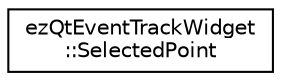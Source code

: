 digraph "Graphical Class Hierarchy"
{
 // LATEX_PDF_SIZE
  edge [fontname="Helvetica",fontsize="10",labelfontname="Helvetica",labelfontsize="10"];
  node [fontname="Helvetica",fontsize="10",shape=record];
  rankdir="LR";
  Node0 [label="ezQtEventTrackWidget\l::SelectedPoint",height=0.2,width=0.4,color="black", fillcolor="white", style="filled",URL="$d0/d9e/structez_qt_event_track_widget_1_1_selected_point.htm",tooltip=" "];
}
